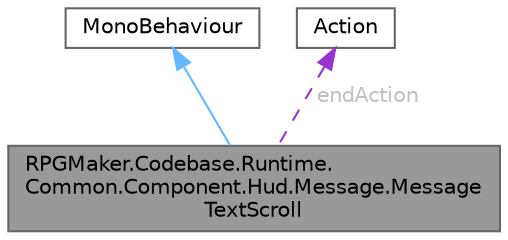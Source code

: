 digraph "RPGMaker.Codebase.Runtime.Common.Component.Hud.Message.MessageTextScroll"
{
 // LATEX_PDF_SIZE
  bgcolor="transparent";
  edge [fontname=Helvetica,fontsize=10,labelfontname=Helvetica,labelfontsize=10];
  node [fontname=Helvetica,fontsize=10,shape=box,height=0.2,width=0.4];
  Node1 [id="Node000001",label="RPGMaker.Codebase.Runtime.\lCommon.Component.Hud.Message.Message\lTextScroll",height=0.2,width=0.4,color="gray40", fillcolor="grey60", style="filled", fontcolor="black",tooltip="イベントコマンド『文章のスクロール』用コンポーネント。"];
  Node2 -> Node1 [id="edge1_Node000001_Node000002",dir="back",color="steelblue1",style="solid",tooltip=" "];
  Node2 [id="Node000002",label="MonoBehaviour",height=0.2,width=0.4,color="gray40", fillcolor="white", style="filled",tooltip=" "];
  Node3 -> Node1 [id="edge2_Node000001_Node000003",dir="back",color="darkorchid3",style="dashed",tooltip=" ",label=" endAction",fontcolor="grey" ];
  Node3 [id="Node000003",label="Action",height=0.2,width=0.4,color="gray40", fillcolor="white", style="filled",tooltip=" "];
}
